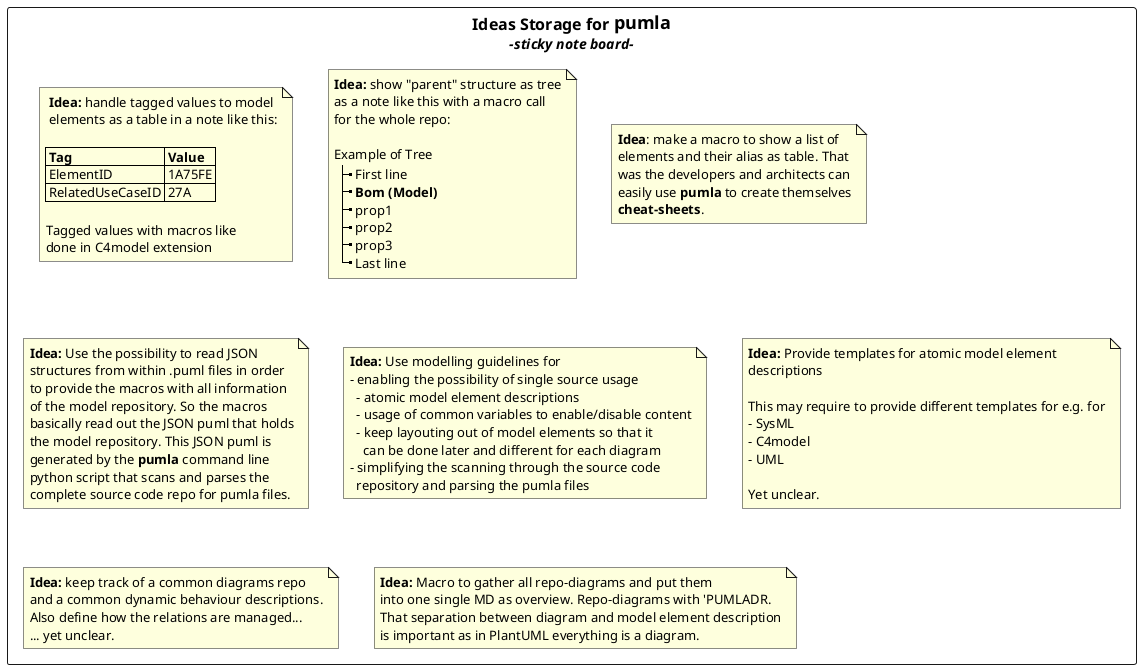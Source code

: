 @startuml
rectangle "== Ideas Storage for **pumla**\n <i>-sticky note board- " {
note as n1
   **Idea:** handle tagged values to model
   elements as a table in a note like this:

  |= Tag |= Value |
  | ElementID | 1A75FE |
  | RelatedUseCaseID | 27A |

  Tagged values with macros like
  done in C4model extension
end note

note as n2
**Idea:** show "parent" structure as tree
as a note like this with a macro call
for the whole repo:

Example of Tree
|_ First line
|_ **Bom (Model)**
|_ prop1
|_ prop2
|_ prop3
|_ Last line
end note

note as n3
**Idea**: make a macro to show a list of
elements and their alias as table. That
was the developers and architects can
easily use **pumla** to create themselves
**cheat-sheets**.
end note

note as n4
**Idea:** Use the possibility to read JSON
structures from within .puml files in order
to provide the macros with all information
of the model repository. So the macros
basically read out the JSON puml that holds
the model repository. This JSON puml is
generated by the **pumla** command line
python script that scans and parses the
complete source code repo for pumla files.
end note

note as n5
**Idea:** Use modelling guidelines for
- enabling the possibility of single source usage
  - atomic model element descriptions
  - usage of common variables to enable/disable content
  - keep layouting out of model elements so that it
    can be done later and different for each diagram
- simplifying the scanning through the source code
  repository and parsing the pumla files
end note

note as n6
**Idea:** Provide templates for atomic model element
descriptions

This may require to provide different templates for e.g. for
- SysML
- C4model
- UML

Yet unclear.
end note

note as n7
**Idea:** keep track of a common diagrams repo
and a common dynamic behaviour descriptions.
Also define how the relations are managed...
... yet unclear.
end note

note as n8
**Idea:** Macro to gather all repo-diagrams and put them
into one single MD as overview. Repo-diagrams with 'PUMLADR.
That separation between diagram and model element description
is important as in PlantUML everything is a diagram.
end note
}
@enduml